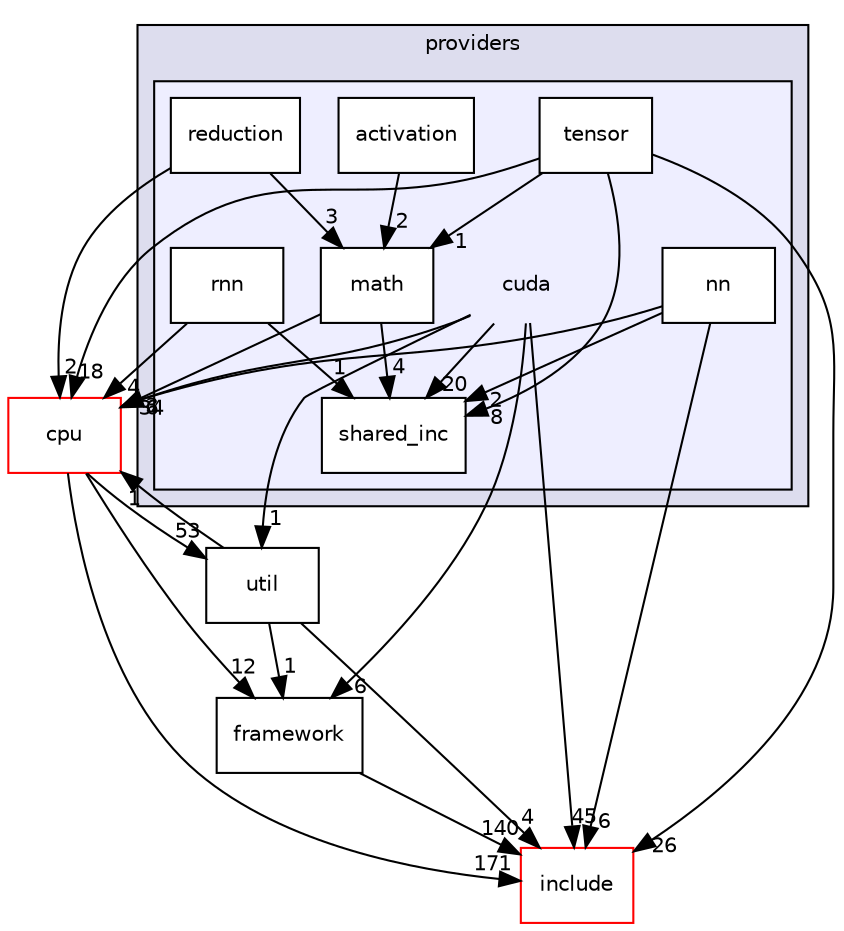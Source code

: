 digraph "onnxruntime/onnxruntime/core/providers/cuda" {
  compound=true
  node [ fontsize="10", fontname="Helvetica"];
  edge [ labelfontsize="10", labelfontname="Helvetica"];
  subgraph clusterdir_56f632a99c2e8c2266dce49f04e40288 {
    graph [ bgcolor="#ddddee", pencolor="black", label="providers" fontname="Helvetica", fontsize="10", URL="dir_56f632a99c2e8c2266dce49f04e40288.html"]
  subgraph clusterdir_893aee19ddfc3e61cc87531e2d88f525 {
    graph [ bgcolor="#eeeeff", pencolor="black", label="" URL="dir_893aee19ddfc3e61cc87531e2d88f525.html"];
    dir_893aee19ddfc3e61cc87531e2d88f525 [shape=plaintext label="cuda"];
    dir_d67121b63ad5e6dce70d964315ee7520 [shape=box label="activation" color="black" fillcolor="white" style="filled" URL="dir_d67121b63ad5e6dce70d964315ee7520.html"];
    dir_609afc67b08be54db96cf2542a798d92 [shape=box label="math" color="black" fillcolor="white" style="filled" URL="dir_609afc67b08be54db96cf2542a798d92.html"];
    dir_d2d6fd3ccad34c0d5d78c50401d4e9ee [shape=box label="nn" color="black" fillcolor="white" style="filled" URL="dir_d2d6fd3ccad34c0d5d78c50401d4e9ee.html"];
    dir_fea8c44e51ba1f8eecb2f1ab4a3c29c8 [shape=box label="reduction" color="black" fillcolor="white" style="filled" URL="dir_fea8c44e51ba1f8eecb2f1ab4a3c29c8.html"];
    dir_cce585267478e9a3b1f7ba17191b40a1 [shape=box label="rnn" color="black" fillcolor="white" style="filled" URL="dir_cce585267478e9a3b1f7ba17191b40a1.html"];
    dir_85057dc90962d9550271a840d611b40a [shape=box label="shared_inc" color="black" fillcolor="white" style="filled" URL="dir_85057dc90962d9550271a840d611b40a.html"];
    dir_332ca8a90229e3e0ef854f486b962baf [shape=box label="tensor" color="black" fillcolor="white" style="filled" URL="dir_332ca8a90229e3e0ef854f486b962baf.html"];
  }
  }
  dir_1b4a698a764d4f86e6ae1764e7f37a99 [shape=box label="framework" URL="dir_1b4a698a764d4f86e6ae1764e7f37a99.html"];
  dir_f44f875884e6b767c5658db22ccaab42 [shape=box label="include" fillcolor="white" style="filled" color="red" URL="dir_f44f875884e6b767c5658db22ccaab42.html"];
  dir_3683cb2698e6daed4ebbd4c1d451f237 [shape=box label="cpu" fillcolor="white" style="filled" color="red" URL="dir_3683cb2698e6daed4ebbd4c1d451f237.html"];
  dir_5d2c02da9f4b6260dad551789979fe21 [shape=box label="util" URL="dir_5d2c02da9f4b6260dad551789979fe21.html"];
  dir_fea8c44e51ba1f8eecb2f1ab4a3c29c8->dir_3683cb2698e6daed4ebbd4c1d451f237 [headlabel="2", labeldistance=1.5 headhref="dir_000056_000028.html"];
  dir_fea8c44e51ba1f8eecb2f1ab4a3c29c8->dir_609afc67b08be54db96cf2542a798d92 [headlabel="3", labeldistance=1.5 headhref="dir_000056_000047.html"];
  dir_d67121b63ad5e6dce70d964315ee7520->dir_609afc67b08be54db96cf2542a798d92 [headlabel="2", labeldistance=1.5 headhref="dir_000043_000047.html"];
  dir_d2d6fd3ccad34c0d5d78c50401d4e9ee->dir_f44f875884e6b767c5658db22ccaab42 [headlabel="6", labeldistance=1.5 headhref="dir_000052_000004.html"];
  dir_d2d6fd3ccad34c0d5d78c50401d4e9ee->dir_85057dc90962d9550271a840d611b40a [headlabel="2", labeldistance=1.5 headhref="dir_000052_000059.html"];
  dir_d2d6fd3ccad34c0d5d78c50401d4e9ee->dir_3683cb2698e6daed4ebbd4c1d451f237 [headlabel="6", labeldistance=1.5 headhref="dir_000052_000028.html"];
  dir_1b4a698a764d4f86e6ae1764e7f37a99->dir_f44f875884e6b767c5658db22ccaab42 [headlabel="140", labeldistance=1.5 headhref="dir_000027_000004.html"];
  dir_893aee19ddfc3e61cc87531e2d88f525->dir_1b4a698a764d4f86e6ae1764e7f37a99 [headlabel="6", labeldistance=1.5 headhref="dir_000042_000027.html"];
  dir_893aee19ddfc3e61cc87531e2d88f525->dir_f44f875884e6b767c5658db22ccaab42 [headlabel="45", labeldistance=1.5 headhref="dir_000042_000004.html"];
  dir_893aee19ddfc3e61cc87531e2d88f525->dir_85057dc90962d9550271a840d611b40a [headlabel="20", labeldistance=1.5 headhref="dir_000042_000059.html"];
  dir_893aee19ddfc3e61cc87531e2d88f525->dir_3683cb2698e6daed4ebbd4c1d451f237 [headlabel="34", labeldistance=1.5 headhref="dir_000042_000028.html"];
  dir_893aee19ddfc3e61cc87531e2d88f525->dir_5d2c02da9f4b6260dad551789979fe21 [headlabel="1", labeldistance=1.5 headhref="dir_000042_000061.html"];
  dir_332ca8a90229e3e0ef854f486b962baf->dir_f44f875884e6b767c5658db22ccaab42 [headlabel="26", labeldistance=1.5 headhref="dir_000054_000004.html"];
  dir_332ca8a90229e3e0ef854f486b962baf->dir_85057dc90962d9550271a840d611b40a [headlabel="8", labeldistance=1.5 headhref="dir_000054_000059.html"];
  dir_332ca8a90229e3e0ef854f486b962baf->dir_3683cb2698e6daed4ebbd4c1d451f237 [headlabel="18", labeldistance=1.5 headhref="dir_000054_000028.html"];
  dir_332ca8a90229e3e0ef854f486b962baf->dir_609afc67b08be54db96cf2542a798d92 [headlabel="1", labeldistance=1.5 headhref="dir_000054_000047.html"];
  dir_3683cb2698e6daed4ebbd4c1d451f237->dir_1b4a698a764d4f86e6ae1764e7f37a99 [headlabel="12", labeldistance=1.5 headhref="dir_000028_000027.html"];
  dir_3683cb2698e6daed4ebbd4c1d451f237->dir_f44f875884e6b767c5658db22ccaab42 [headlabel="171", labeldistance=1.5 headhref="dir_000028_000004.html"];
  dir_3683cb2698e6daed4ebbd4c1d451f237->dir_5d2c02da9f4b6260dad551789979fe21 [headlabel="53", labeldistance=1.5 headhref="dir_000028_000061.html"];
  dir_609afc67b08be54db96cf2542a798d92->dir_85057dc90962d9550271a840d611b40a [headlabel="4", labeldistance=1.5 headhref="dir_000047_000059.html"];
  dir_609afc67b08be54db96cf2542a798d92->dir_3683cb2698e6daed4ebbd4c1d451f237 [headlabel="3", labeldistance=1.5 headhref="dir_000047_000028.html"];
  dir_5d2c02da9f4b6260dad551789979fe21->dir_1b4a698a764d4f86e6ae1764e7f37a99 [headlabel="1", labeldistance=1.5 headhref="dir_000061_000027.html"];
  dir_5d2c02da9f4b6260dad551789979fe21->dir_f44f875884e6b767c5658db22ccaab42 [headlabel="4", labeldistance=1.5 headhref="dir_000061_000004.html"];
  dir_5d2c02da9f4b6260dad551789979fe21->dir_3683cb2698e6daed4ebbd4c1d451f237 [headlabel="1", labeldistance=1.5 headhref="dir_000061_000028.html"];
  dir_cce585267478e9a3b1f7ba17191b40a1->dir_85057dc90962d9550271a840d611b40a [headlabel="1", labeldistance=1.5 headhref="dir_000058_000059.html"];
  dir_cce585267478e9a3b1f7ba17191b40a1->dir_3683cb2698e6daed4ebbd4c1d451f237 [headlabel="4", labeldistance=1.5 headhref="dir_000058_000028.html"];
}
